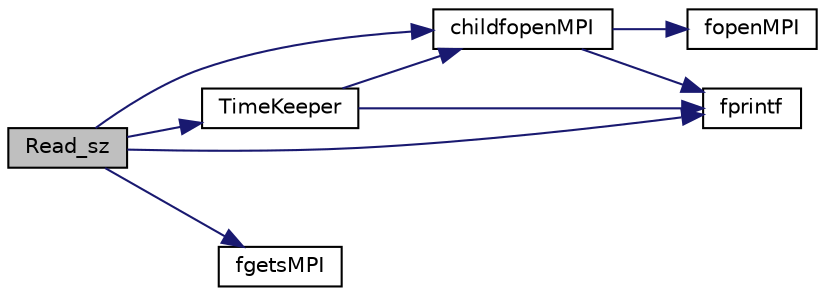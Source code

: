 digraph "Read_sz"
{
 // INTERACTIVE_SVG=YES
  edge [fontname="Helvetica",fontsize="10",labelfontname="Helvetica",labelfontsize="10"];
  node [fontname="Helvetica",fontsize="10",shape=record];
  rankdir="LR";
  Node1 [label="Read_sz",height=0.2,width=0.4,color="black", fillcolor="grey75", style="filled", fontcolor="black"];
  Node1 -> Node2 [color="midnightblue",fontsize="10",style="solid",fontname="Helvetica"];
  Node2 [label="TimeKeeper",height=0.2,width=0.4,color="black", fillcolor="white", style="filled",URL="$log_8h.html#a5c659bb0ba9e5d8a508c6cb6b7431f23",tooltip="Functions for writing a time log. "];
  Node2 -> Node3 [color="midnightblue",fontsize="10",style="solid",fontname="Helvetica"];
  Node3 [label="childfopenMPI",height=0.2,width=0.4,color="black", fillcolor="white", style="filled",URL="$_file_i_o_8c.html#a7d23a0790b28a52d128e0b93bc832cfb"];
  Node3 -> Node4 [color="midnightblue",fontsize="10",style="solid",fontname="Helvetica"];
  Node4 [label="fopenMPI",height=0.2,width=0.4,color="black", fillcolor="white", style="filled",URL="$wrapper_m_p_i_8h.html#a405f88de519282b8e7605988745f42ae"];
  Node3 -> Node5 [color="midnightblue",fontsize="10",style="solid",fontname="Helvetica"];
  Node5 [label="fprintf",height=0.2,width=0.4,color="black", fillcolor="white", style="filled",URL="$xfreemem__large_8c.html#a5c1bb0da45eec945c4cc3233c7d8427e"];
  Node2 -> Node5 [color="midnightblue",fontsize="10",style="solid",fontname="Helvetica"];
  Node1 -> Node3 [color="midnightblue",fontsize="10",style="solid",fontname="Helvetica"];
  Node1 -> Node5 [color="midnightblue",fontsize="10",style="solid",fontname="Helvetica"];
  Node1 -> Node6 [color="midnightblue",fontsize="10",style="solid",fontname="Helvetica"];
  Node6 [label="fgetsMPI",height=0.2,width=0.4,color="black", fillcolor="white", style="filled",URL="$wrapper_m_p_i_8h.html#aa75a96d74dddc8e6921813225e318551"];
}
